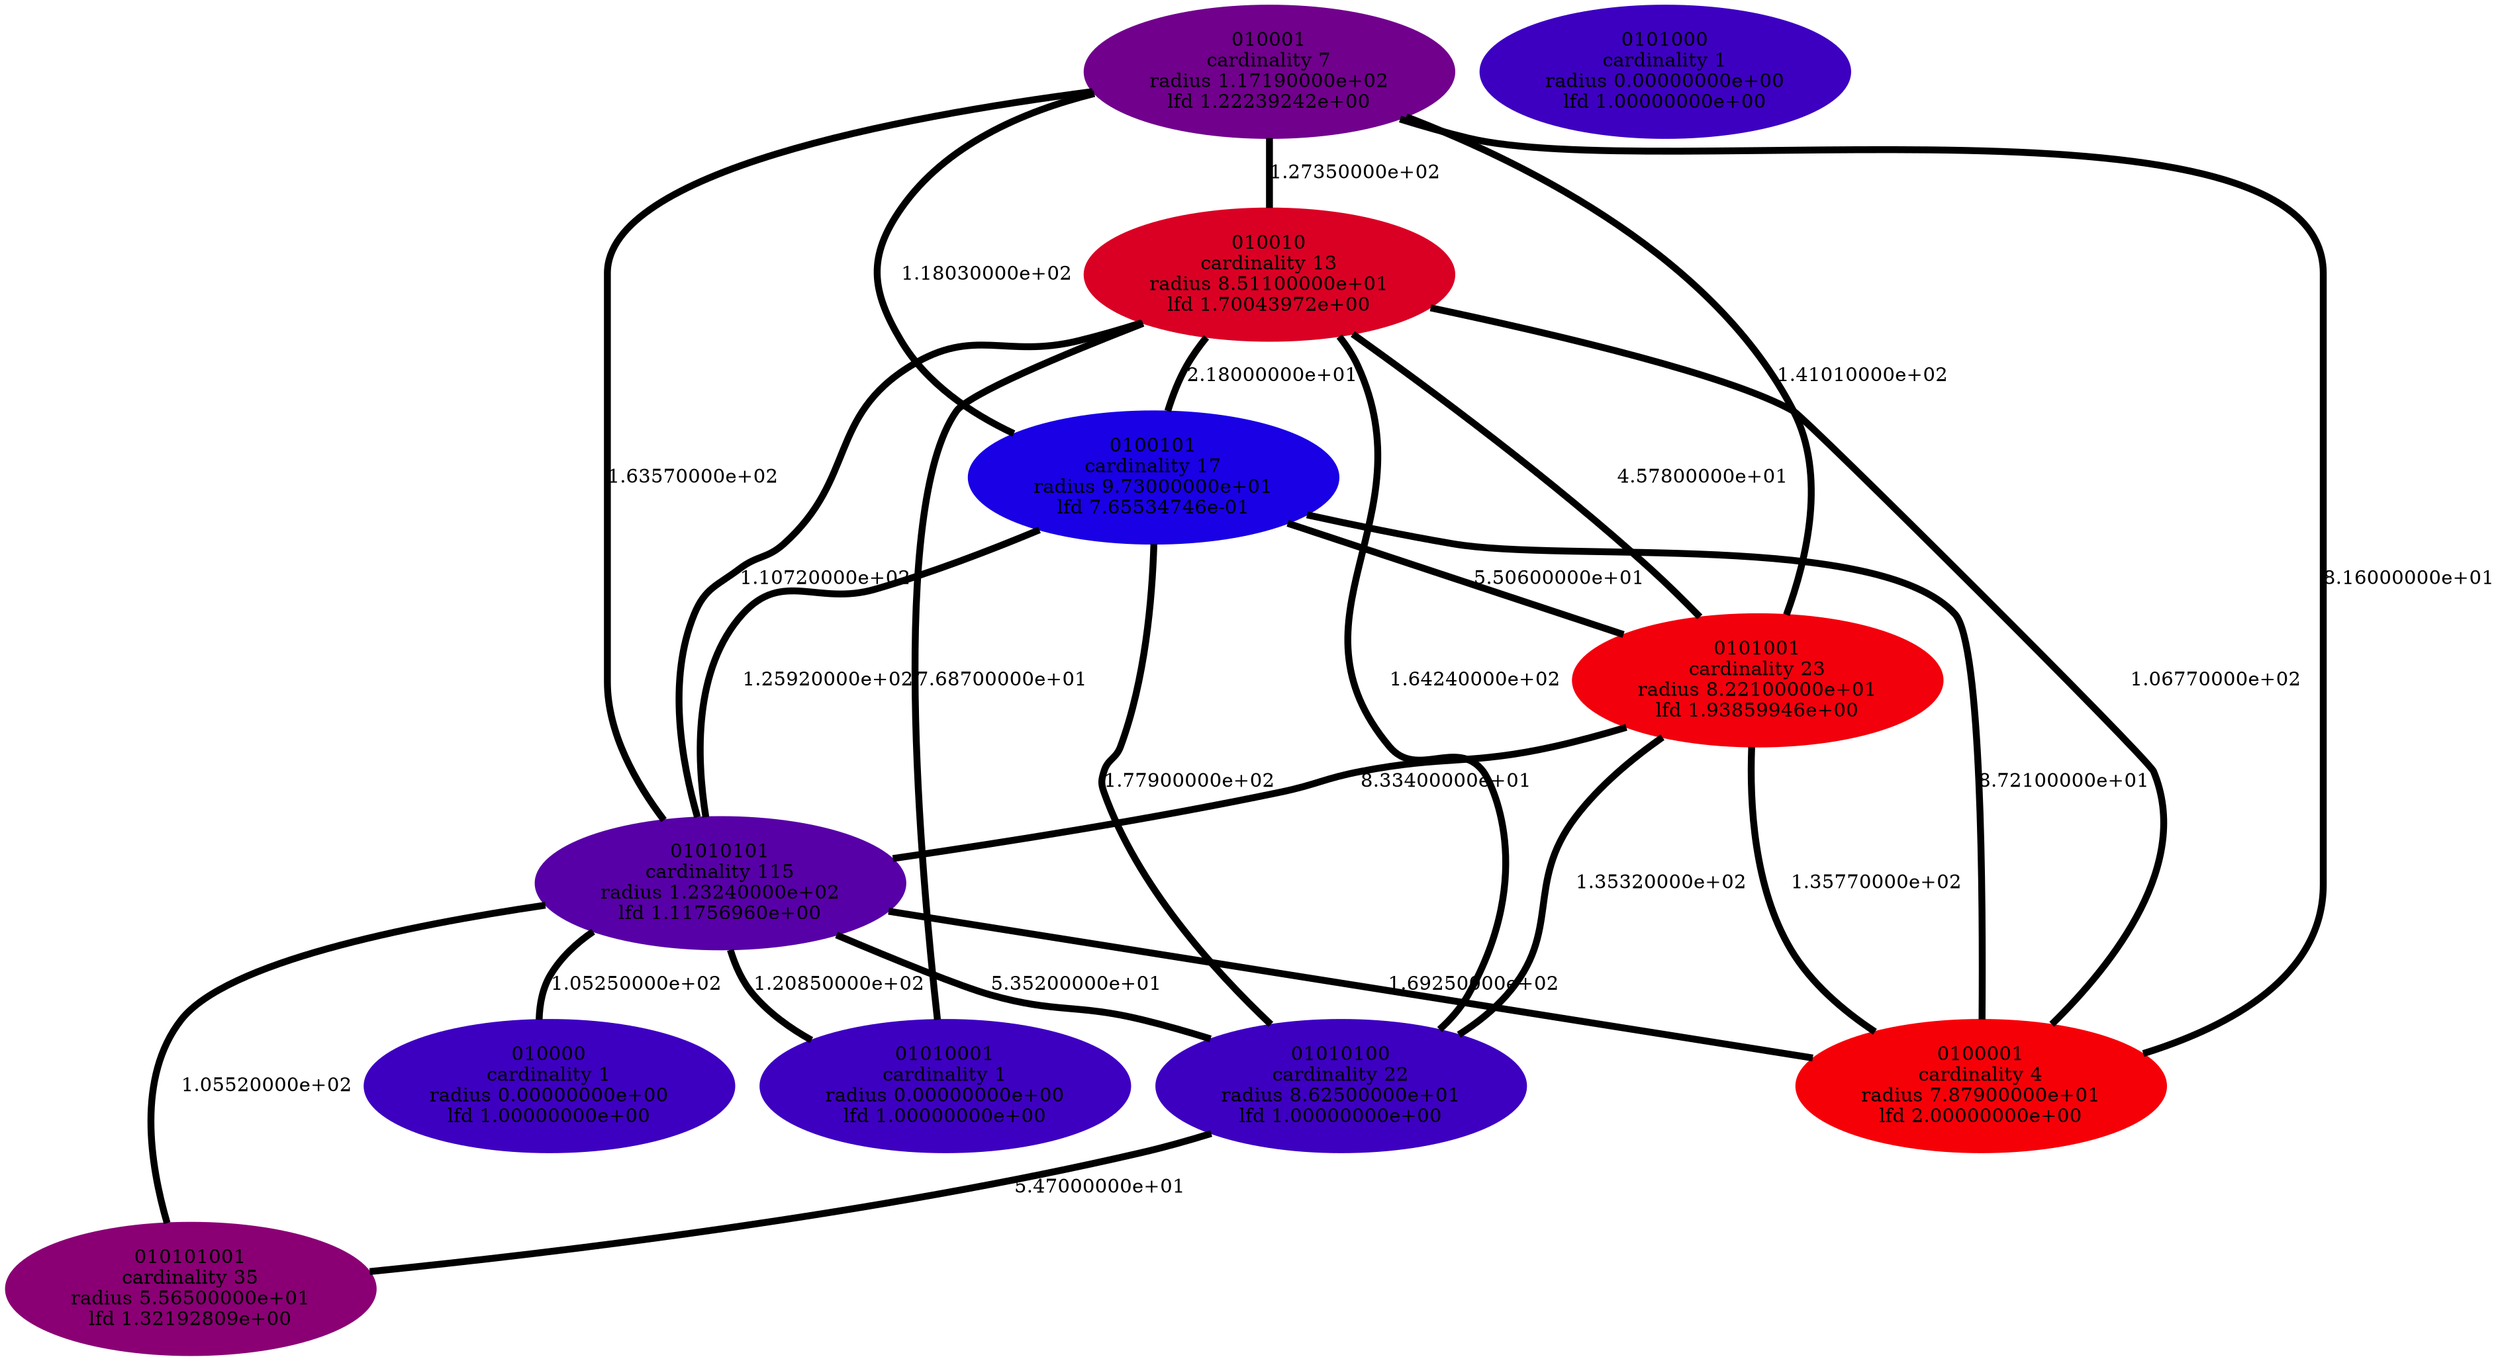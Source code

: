 graph component_cardinality_optimal_13 {
    edge[style=solid, penwidth="5", labeldistance="10"]
    01010101 [label="01010101\ncardinality 115\nradius 1.23240000e+02\nlfd 1.11756960e+00", color="#5700A7", style="filled"]
    010001 [label="010001\ncardinality 7\nradius 1.17190000e+02\nlfd 1.22239242e+00", color="#71008D", style="filled"]
    010101001 [label="010101001\ncardinality 35\nradius 5.56500000e+01\nlfd 1.32192809e+00", color="#8A0074", style="filled"]
    01010100 [label="01010100\ncardinality 22\nradius 8.62500000e+01\nlfd 1.00000000e+00", color="#3D00C1", style="filled"]
    0100001 [label="0100001\ncardinality 4\nradius 7.87900000e+01\nlfd 2.00000000e+00", color="#F60008", style="filled"]
    0100101 [label="0100101\ncardinality 17\nradius 9.73000000e+01\nlfd 7.65534746e-01", color="#1900E5", style="filled"]
    01010001 [label="01010001\ncardinality 1\nradius 0.00000000e+00\nlfd 1.00000000e+00", color="#3D00C1", style="filled"]
    010000 [label="010000\ncardinality 1\nradius 0.00000000e+00\nlfd 1.00000000e+00", color="#3D00C1", style="filled"]
    0101001 [label="0101001\ncardinality 23\nradius 8.22100000e+01\nlfd 1.93859946e+00", color="#F2000C", style="filled"]
    0101000 [label="0101000\ncardinality 1\nradius 0.00000000e+00\nlfd 1.00000000e+00", color="#3D00C1", style="filled"]
    010010 [label="010010\ncardinality 13\nradius 8.51100000e+01\nlfd 1.70043972e+00", color="#DA0024", style="filled"]
    01010101 -- 010101001 [label="1.05520000e+02"]
    010001 -- 0100001 [label="8.16000000e+01"]
    0101001 -- 01010101 [label="8.33400000e+01"]
    01010101 -- 0100001 [label="1.69250000e+02"]
    01010101 -- 01010001 [label="1.20850000e+02"]
    0101001 -- 01010100 [label="1.35320000e+02"]
    010010 -- 01010001 [label="7.68700000e+01"]
    0101001 -- 0100001 [label="1.35770000e+02"]
    010001 -- 010010 [label="1.27350000e+02"]
    01010100 -- 010101001 [label="5.47000000e+01"]
    010010 -- 01010101 [label="1.10720000e+02"]
    0100101 -- 0100001 [label="8.72100000e+01"]
    010001 -- 01010101 [label="1.63570000e+02"]
    010010 -- 0100101 [label="2.18000000e+01"]
    010001 -- 0100101 [label="1.18030000e+02"]
    010001 -- 0101001 [label="1.41010000e+02"]
    01010101 -- 01010100 [label="5.35200000e+01"]
    010010 -- 0100001 [label="1.06770000e+02"]
    01010101 -- 010000 [label="1.05250000e+02"]
    0100101 -- 01010101 [label="1.25920000e+02"]
    010010 -- 0101001 [label="4.57800000e+01"]
    0100101 -- 01010100 [label="1.77900000e+02"]
    010010 -- 01010100 [label="1.64240000e+02"]
    0100101 -- 0101001 [label="5.50600000e+01"]
}
